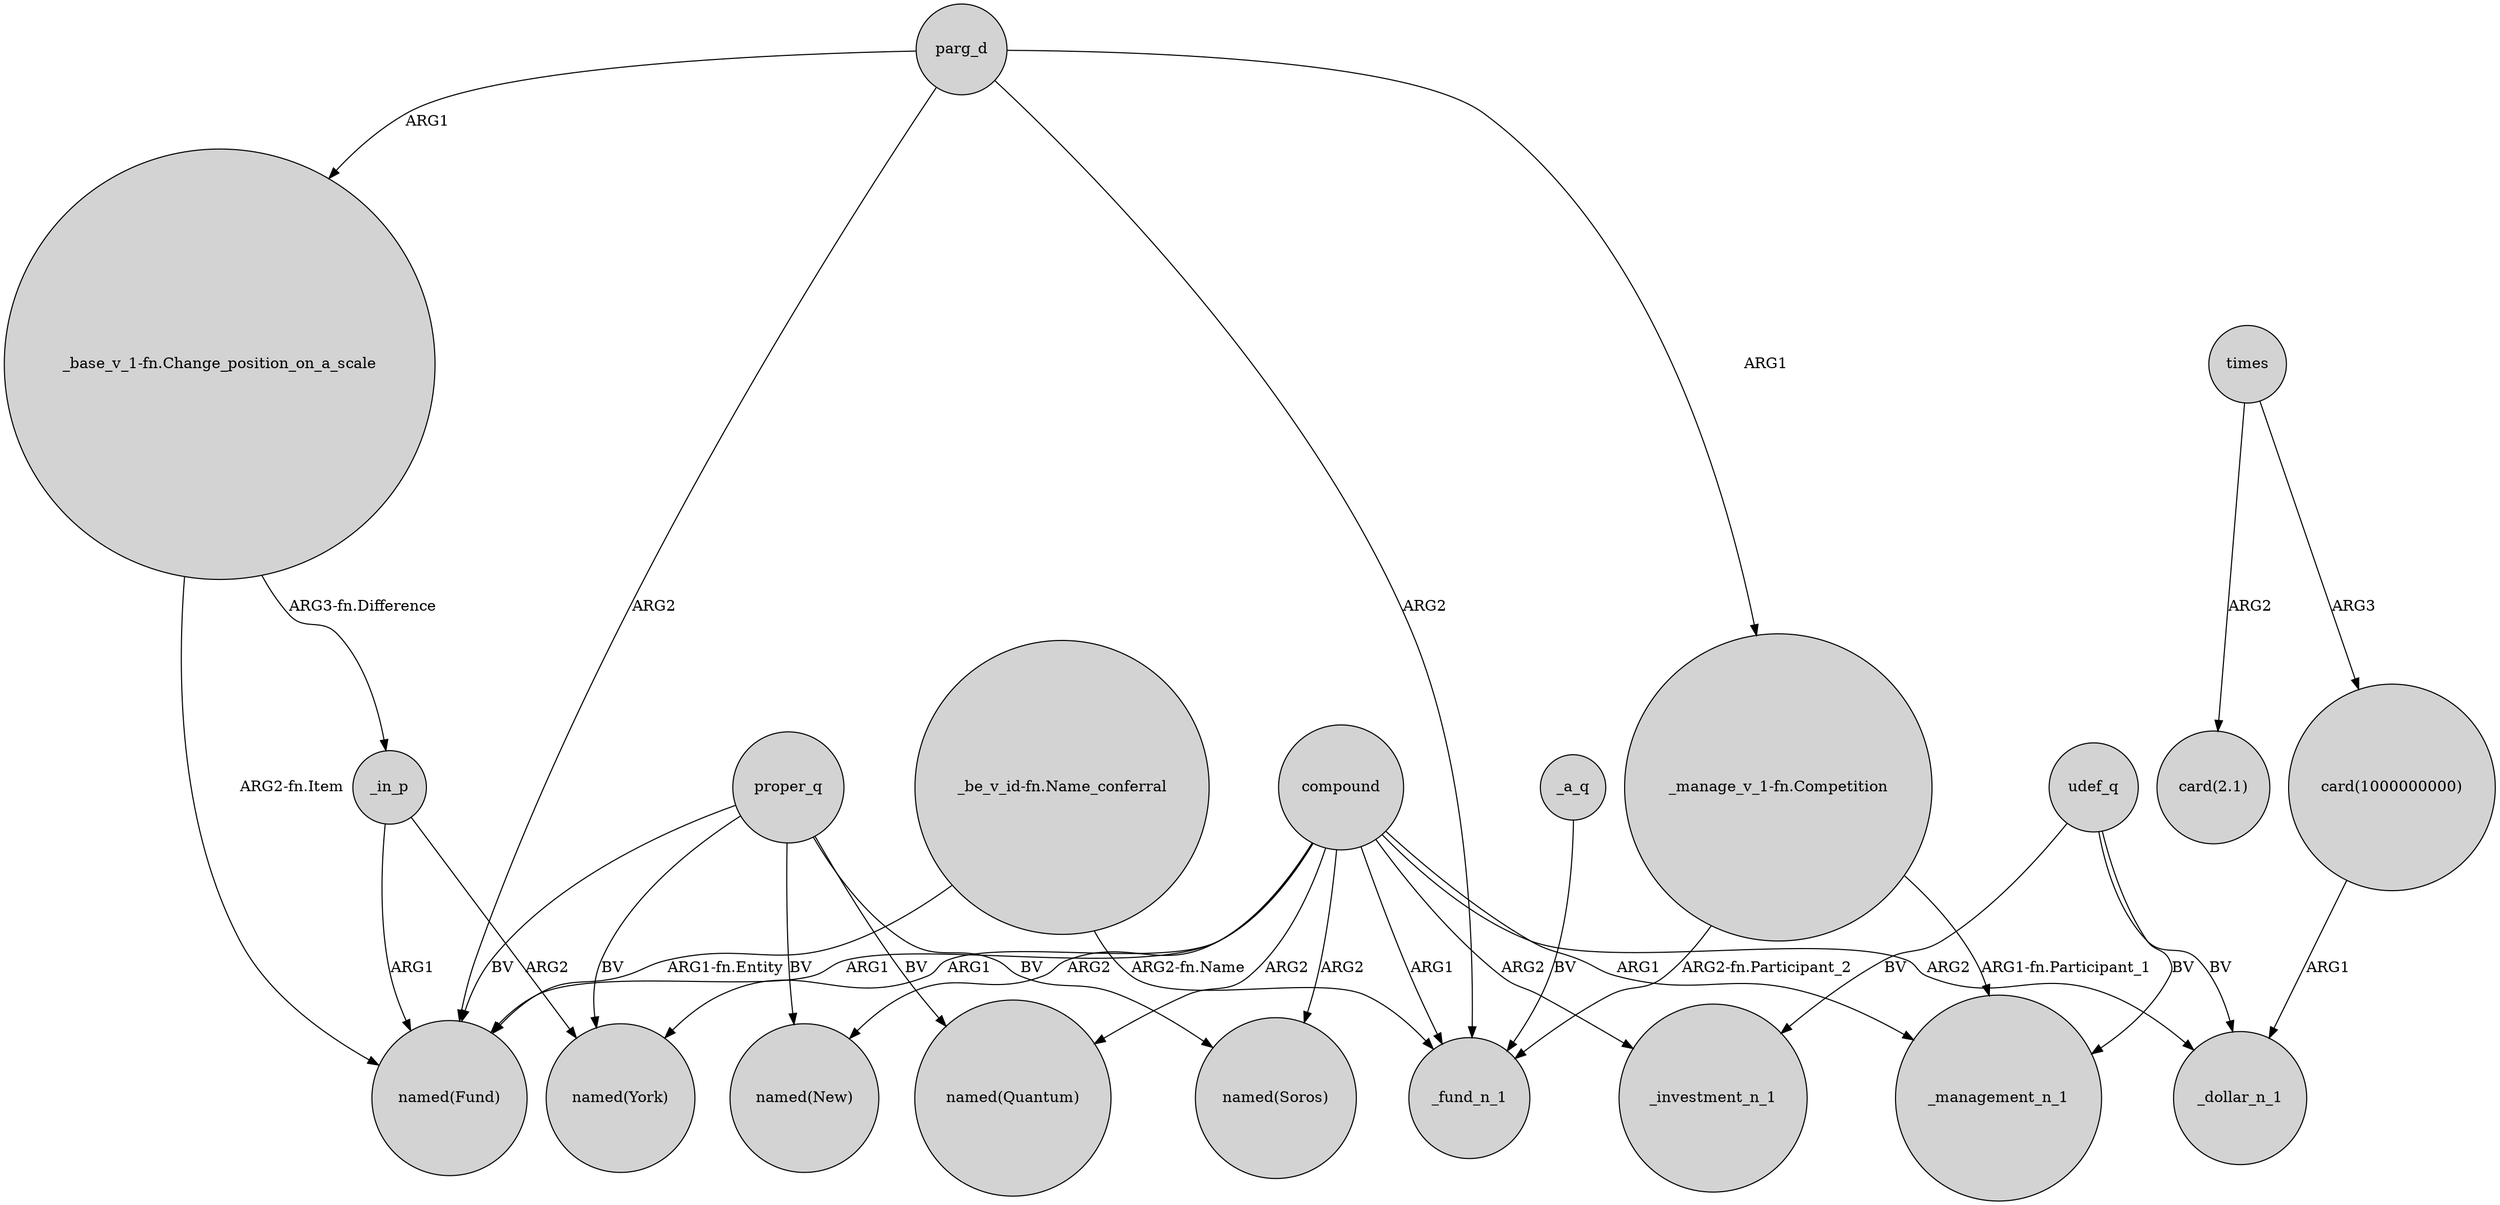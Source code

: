 digraph {
	node [shape=circle style=filled]
	parg_d -> "named(Fund)" [label=ARG2]
	times -> "card(2.1)" [label=ARG2]
	"card(1000000000)" -> _dollar_n_1 [label=ARG1]
	"_be_v_id-fn.Name_conferral" -> _fund_n_1 [label="ARG2-fn.Name"]
	_a_q -> _fund_n_1 [label=BV]
	parg_d -> "_base_v_1-fn.Change_position_on_a_scale" [label=ARG1]
	compound -> "named(New)" [label=ARG2]
	compound -> _investment_n_1 [label=ARG2]
	compound -> "named(Fund)" [label=ARG1]
	compound -> "named(Quantum)" [label=ARG2]
	proper_q -> "named(Fund)" [label=BV]
	compound -> "named(Soros)" [label=ARG2]
	proper_q -> "named(New)" [label=BV]
	compound -> _dollar_n_1 [label=ARG2]
	times -> "card(1000000000)" [label=ARG3]
	proper_q -> "named(York)" [label=BV]
	udef_q -> _management_n_1 [label=BV]
	parg_d -> "_manage_v_1-fn.Competition" [label=ARG1]
	proper_q -> "named(Soros)" [label=BV]
	parg_d -> _fund_n_1 [label=ARG2]
	_in_p -> "named(York)" [label=ARG2]
	compound -> _management_n_1 [label=ARG1]
	"_be_v_id-fn.Name_conferral" -> "named(Fund)" [label="ARG1-fn.Entity"]
	"_base_v_1-fn.Change_position_on_a_scale" -> "named(Fund)" [label="ARG2-fn.Item"]
	"_manage_v_1-fn.Competition" -> _management_n_1 [label="ARG1-fn.Participant_1"]
	udef_q -> _dollar_n_1 [label=BV]
	udef_q -> _investment_n_1 [label=BV]
	proper_q -> "named(Quantum)" [label=BV]
	_in_p -> "named(Fund)" [label=ARG1]
	compound -> "named(York)" [label=ARG1]
	"_manage_v_1-fn.Competition" -> _fund_n_1 [label="ARG2-fn.Participant_2"]
	"_base_v_1-fn.Change_position_on_a_scale" -> _in_p [label="ARG3-fn.Difference"]
	compound -> _fund_n_1 [label=ARG1]
}
